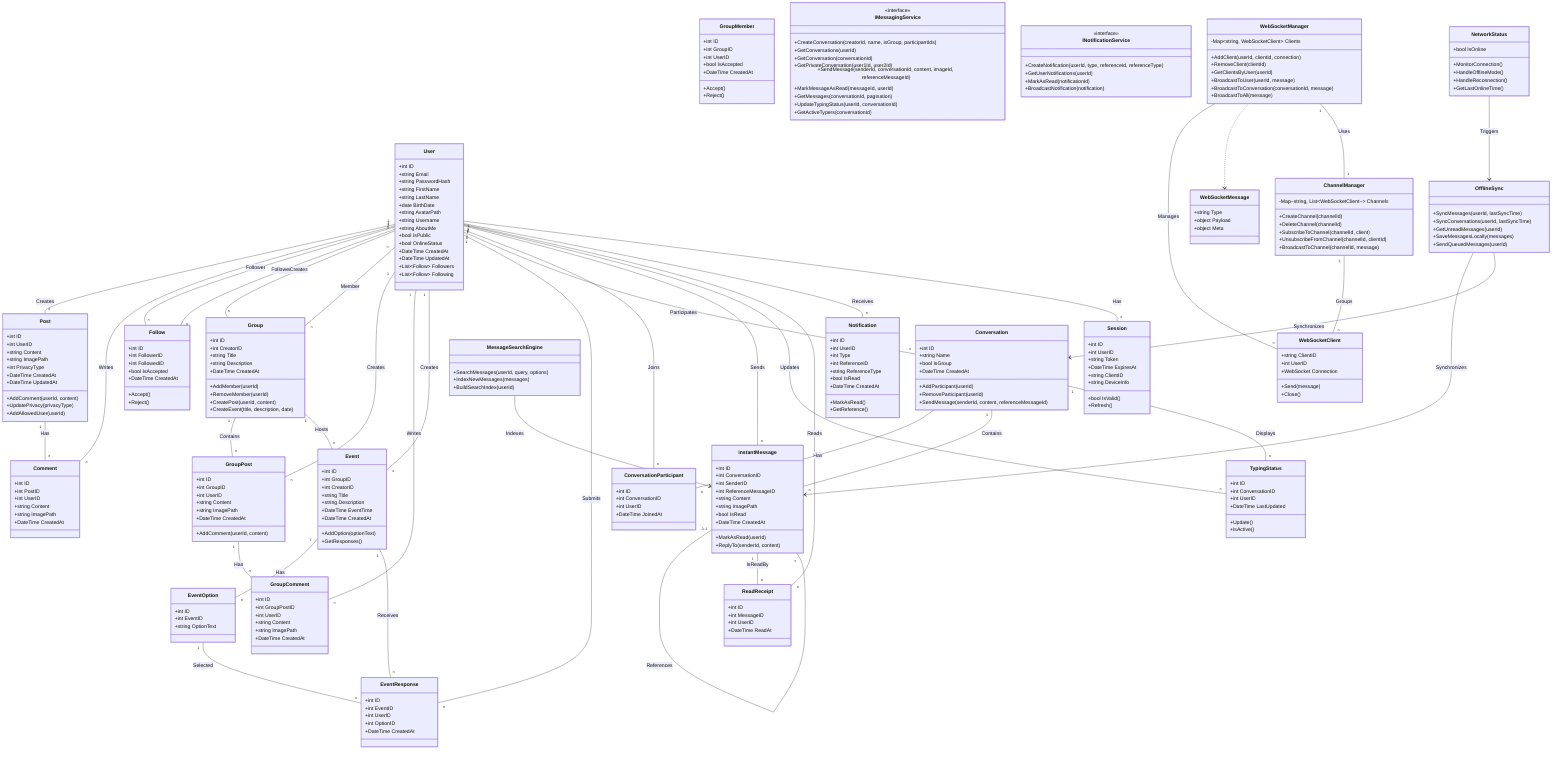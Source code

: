 classDiagram
    %% Domain Models - Core
    class User {
        +int ID
        +string Email
        +string PasswordHash
        +string FirstName
        +string LastName
        +date BirthDate
        +string AvatarPath
        +string Username
        +string AboutMe
        +bool IsPublic
        +bool OnlineStatus
        +DateTime CreatedAt
        +DateTime UpdatedAt
        +List~Follow~ Followers
        +List~Follow~ Following
    }

    class Session {
        +int ID
        +int UserID
        +string Token
        +DateTime ExpiresAt
        +string ClientID
        +string DeviceInfo
        +bool IsValid()
        +Refresh()
    }

    class Notification {
        +int ID
        +int UserID
        +int Type
        +int ReferenceID
        +string ReferenceType
        +bool IsRead
        +DateTime CreatedAt
        +MarkAsRead()
        +GetReference()
    }

    class Follow {
        +int ID
        +int FollowerID
        +int FollowedID
        +bool IsAccepted
        +DateTime CreatedAt
        +Accept()
        +Reject()
    }

    %% Domain Models - Publication System
    class Post {
        +int ID
        +int UserID
        +string Content
        +string ImagePath
        +int PrivacyType
        +DateTime CreatedAt
        +DateTime UpdatedAt
        +AddComment(userId, content)
        +UpdatePrivacy(privacyType)
        +AddAllowedUser(userId)
    }

    class Comment {
        +int ID
        +int PostID
        +int UserID
        +string Content
        +string ImagePath
        +DateTime CreatedAt
    }

    class Group {
        +int ID
        +int CreatorID
        +string Title
        +string Description
        +DateTime CreatedAt
        +AddMember(userId)
        +RemoveMember(userId)
        +CreatePost(userId, content)
        +CreateEvent(title, description, date)
    }

    class GroupMember {
        +int ID
        +int GroupID
        +int UserID
        +bool IsAccepted
        +DateTime CreatedAt
        +Accept()
        +Reject()
    }

    class GroupPost {
        +int ID
        +int GroupID
        +int UserID
        +string Content
        +string ImagePath
        +DateTime CreatedAt
        +AddComment(userId, content)
    }

    class GroupComment {
        +int ID
        +int GroupPostID
        +int UserID
        +string Content
        +string ImagePath
        +DateTime CreatedAt
    }

    class Event {
        +int ID
        +int GroupID
        +int CreatorID
        +string Title
        +string Description
        +DateTime EventTime
        +DateTime CreatedAt
        +AddOption(optionText)
        +GetResponses()
    }

    class EventOption {
        +int ID
        +int EventID
        +string OptionText
    }

    class EventResponse {
        +int ID
        +int EventID
        +int UserID
        +int OptionID
        +DateTime CreatedAt
    }

    %% Domain Models - Instant Messaging System
    class Conversation {
        +int ID
        +string Name
        +bool IsGroup
        +DateTime CreatedAt
        +AddParticipant(userId)
        +RemoveParticipant(userId)
        +SendMessage(senderId, content, referenceMessageId)
    }

    class ConversationParticipant {
        +int ID
        +int ConversationID
        +int UserID
        +DateTime JoinedAt
    }

    class InstantMessage {
        +int ID
        +int ConversationID
        +int SenderID
        +int ReferenceMessageID
        +string Content
        +string ImagePath
        +bool IsRead
        +DateTime CreatedAt
        +MarkAsRead(userId)
        +ReplyTo(senderId, content)
    }

    class TypingStatus {
        +int ID
        +int ConversationID
        +int UserID
        +DateTime LastUpdated
        +Update()
        +IsActive()
    }

    class ReadReceipt {
        +int ID
        +int MessageID
        +int UserID
        +DateTime ReadAt
    }

    %% Service Interfaces
    class IMessagingService {
        <<interface>>
        +CreateConversation(creatorId, name, isGroup, participantIds)
        +GetConversations(userId)
        +GetConversation(conversationId)
        +GetPrivateConversation(user1Id, user2Id)
        +SendMessage(senderId, conversationId, content, imageId, referenceMessageId)
        +MarkMessageAsRead(messageId, userId)
        +GetMessages(conversationId, pagination)
        +UpdateTypingStatus(userId, conversationId)
        +GetActiveTypers(conversationId)
    }

    class INotificationService {
        <<interface>>
        +CreateNotification(userId, type, referenceId, referenceType)
        +GetUserNotifications(userId)
        +MarkAsRead(notificationId)
        +BroadcastNotification(notification)
    }

    %% WebSocket Components
    class WebSocketManager {
        -Map~string, WebSocketClient~ Clients
        +AddClient(userId, clientId, connection)
        +RemoveClient(clientId)
        +GetClientsByUser(userId)
        +BroadcastToUser(userId, message)
        +BroadcastToConversation(conversationId, message)
        +BroadcastToAll(message)
    }

    class WebSocketClient {
        +string ClientID
        +int UserID
        +WebSocket Connection
        +Send(message)
        +Close()
    }

    class WebSocketMessage {
        +string Type
        +object Payload
        +object Meta
    }

    class ChannelManager {
        -Map~string, List~WebSocketClient~~ Channels
        +CreateChannel(channelId)
        +DeleteChannel(channelId)
        +SubscribeToChannel(channelId, client)
        +UnsubscribeFromChannel(channelId, clientId)
        +BroadcastToChannel(channelId, message)
    }

    %% Electron-specific Components
    class OfflineSync {
        +SyncMessages(userId, lastSyncTime)
        +SyncConversations(userId, lastSyncTime)
        +GetUnreadMessages(userId)
        +SaveMessagesLocally(messages)
        +SendQueuedMessages(userId)
    }

    class MessageSearchEngine {
        +SearchMessages(userId, query, options)
        +IndexNewMessages(messages)
        +BuildSearchIndex(userId)
    }

    class NetworkStatus {
        +bool IsOnline
        +MonitorConnection()
        +HandleOfflineMode()
        +HandleReconnection()
        +GetLastOnlineTime()
    }

    %% Relationships between models
    User "1" -- "n" Post : Creates
    User "1" -- "n" Comment : Writes
    Post "1" -- "n" Comment : Has
    User "1" -- "n" Follow : Follower
    User "1" -- "n" Follow : Followed
    User "1" -- "n" Group : Creates
    User "n" -- "n" Group : Member
    Group "1" -- "n" GroupPost : Contains
    User "1" -- "n" GroupPost : Creates
    GroupPost "1" -- "n" GroupComment : Has
    User "1" -- "n" GroupComment : Writes
    Group "1" -- "n" Event : Hosts
    User "1" -- "n" Event : Creates
    Event "1" -- "n" EventOption : Has
    Event "1" -- "n" EventResponse : Receives
    User "1" -- "n" EventResponse : Submits
    EventOption "1" -- "n" EventResponse : Selected

    User "n" -- "n" Conversation : Participates
    Conversation "1" -- "n" ConversationParticipant : Has
    User "1" -- "n" ConversationParticipant : Joins
    Conversation "1" -- "n" InstantMessage : Contains
    User "1" -- "n" InstantMessage : Sends
    InstantMessage "0..1" -- "n" InstantMessage : References
    User "1" -- "n" TypingStatus : Updates
    Conversation "1" -- "n" TypingStatus : Displays
    InstantMessage "1" -- "n" ReadReceipt : IsReadBy
    User "1" -- "n" ReadReceipt : Reads

    User "1" -- "n" Notification : Receives
    User "1" -- "n" Session : Has

    %% WebSocket relationships
    WebSocketManager "1" -- "n" WebSocketClient : Manages
    WebSocketManager ..> WebSocketMessage
    WebSocketManager "1" -- "1" ChannelManager : Uses
    ChannelManager "1" -- "n" WebSocketClient : Groups

    %% Electron components relationships
    OfflineSync --> InstantMessage : Synchronizes
    OfflineSync --> Conversation : Synchronizes
    MessageSearchEngine --> InstantMessage : Indexes
    NetworkStatus --> OfflineSync : Triggers